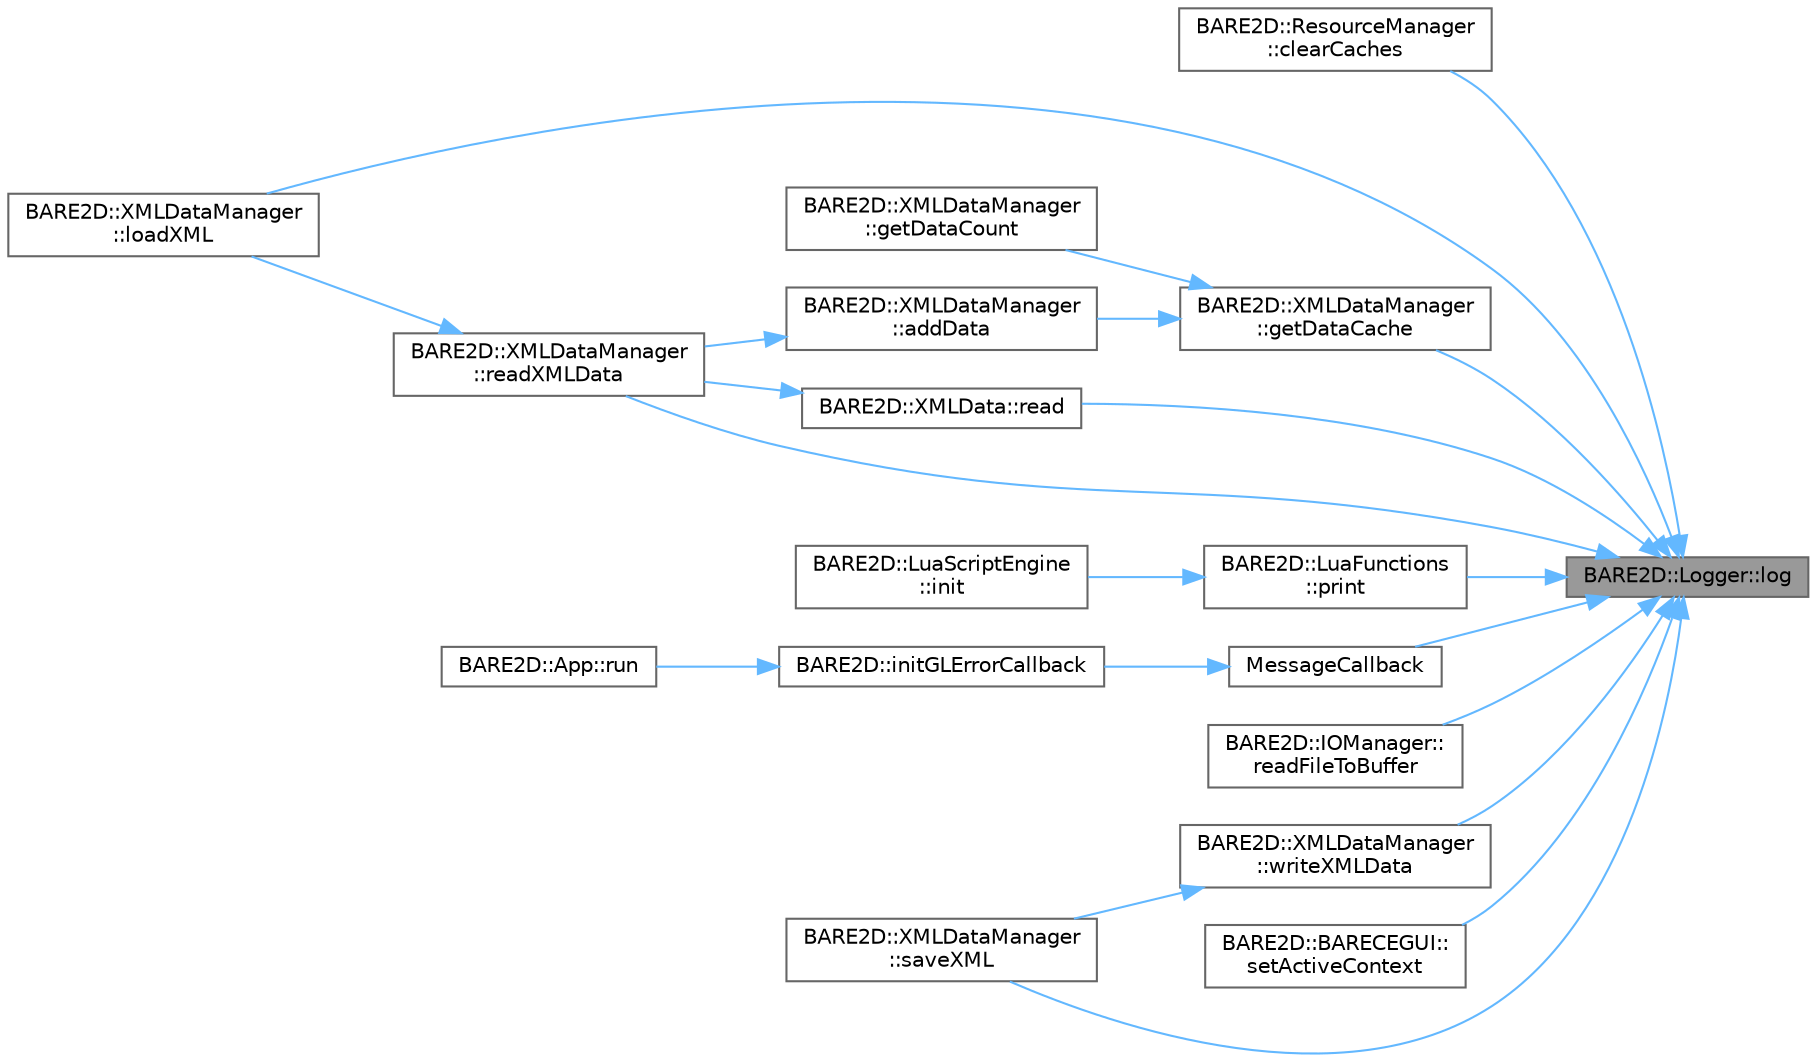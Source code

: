 digraph "BARE2D::Logger::log"
{
 // INTERACTIVE_SVG=YES
 // LATEX_PDF_SIZE
  bgcolor="transparent";
  edge [fontname=Helvetica,fontsize=10,labelfontname=Helvetica,labelfontsize=10];
  node [fontname=Helvetica,fontsize=10,shape=box,height=0.2,width=0.4];
  rankdir="RL";
  Node1 [label="BARE2D::Logger::log",height=0.2,width=0.4,color="gray40", fillcolor="grey60", style="filled", fontcolor="black",tooltip="Logs a message to a file and the terminal."];
  Node1 -> Node2 [dir="back",color="steelblue1",style="solid"];
  Node2 [label="BARE2D::ResourceManager\l::clearCaches",height=0.2,width=0.4,color="grey40", fillcolor="white", style="filled",URL="$class_b_a_r_e2_d_1_1_resource_manager.html#acbc049762c33d9f98ddbc5add7e20174",tooltip="Clears the various caches. This is useful for debugging."];
  Node1 -> Node3 [dir="back",color="steelblue1",style="solid"];
  Node3 [label="BARE2D::XMLDataManager\l::getDataCache",height=0.2,width=0.4,color="grey40", fillcolor="white", style="filled",URL="$class_b_a_r_e2_d_1_1_x_m_l_data_manager.html#aac1a58615a6a568a2f7d0e0f1e8f170c",tooltip="Returns a cache for a certain type of data."];
  Node3 -> Node4 [dir="back",color="steelblue1",style="solid"];
  Node4 [label="BARE2D::XMLDataManager\l::addData",height=0.2,width=0.4,color="grey40", fillcolor="white", style="filled",URL="$class_b_a_r_e2_d_1_1_x_m_l_data_manager.html#ab2c2021b2cb121395139f81735a82d35",tooltip="Adds a piece of data to the cache, in the appropriate sub-cache."];
  Node4 -> Node5 [dir="back",color="steelblue1",style="solid"];
  Node5 [label="BARE2D::XMLDataManager\l::readXMLData",height=0.2,width=0.4,color="grey40", fillcolor="white", style="filled",URL="$class_b_a_r_e2_d_1_1_x_m_l_data_manager.html#a85100a24e685d21a8f2af8f87def391a",tooltip="Reads a single subcache from a single file."];
  Node5 -> Node6 [dir="back",color="steelblue1",style="solid"];
  Node6 [label="BARE2D::XMLDataManager\l::loadXML",height=0.2,width=0.4,color="grey40", fillcolor="white", style="filled",URL="$class_b_a_r_e2_d_1_1_x_m_l_data_manager.html#ac4a9f3f5c2a496e2df493a10df0003d3",tooltip="Loads all of the files from the filepath that end in .xml to the caches. Does not clear caches."];
  Node3 -> Node7 [dir="back",color="steelblue1",style="solid"];
  Node7 [label="BARE2D::XMLDataManager\l::getDataCount",height=0.2,width=0.4,color="grey40", fillcolor="white", style="filled",URL="$class_b_a_r_e2_d_1_1_x_m_l_data_manager.html#ad1eda009d1ee739e4795d954a9fba092",tooltip=" "];
  Node1 -> Node6 [dir="back",color="steelblue1",style="solid"];
  Node1 -> Node8 [dir="back",color="steelblue1",style="solid"];
  Node8 [label="MessageCallback",height=0.2,width=0.4,color="grey40", fillcolor="white", style="filled",URL="$_b_a_r_e_errors_8cpp.html#a76259e93488aa188c59d8b8a80517f74",tooltip=" "];
  Node8 -> Node9 [dir="back",color="steelblue1",style="solid"];
  Node9 [label="BARE2D::initGLErrorCallback",height=0.2,width=0.4,color="grey40", fillcolor="white", style="filled",URL="$namespace_b_a_r_e2_d.html#a2e37a4d16611398b81332bb834395984",tooltip="Initializes the GL Debug Message Callback function, and enables debug output straight from OpenGL."];
  Node9 -> Node10 [dir="back",color="steelblue1",style="solid"];
  Node10 [label="BARE2D::App::run",height=0.2,width=0.4,color="grey40", fillcolor="white", style="filled",URL="$class_b_a_r_e2_d_1_1_app.html#a767c055c78bbf86b34bbd47e4b05ee01",tooltip="Runs the program! Starts the update-draw loop."];
  Node1 -> Node11 [dir="back",color="steelblue1",style="solid"];
  Node11 [label="BARE2D::LuaFunctions\l::print",height=0.2,width=0.4,color="grey40", fillcolor="white", style="filled",URL="$namespace_b_a_r_e2_d_1_1_lua_functions.html#accb5722153e602b5cbb4082f1541c112",tooltip="Uses the Logger to print to the screen and log. Takes one argument, a string to print."];
  Node11 -> Node12 [dir="back",color="steelblue1",style="solid"];
  Node12 [label="BARE2D::LuaScriptEngine\l::init",height=0.2,width=0.4,color="grey40", fillcolor="white", style="filled",URL="$class_b_a_r_e2_d_1_1_lua_script_engine.html#afc202ede3bcd76cf0d38a5cfa6da2e86",tooltip="Initializes the LuaScriptEngine - loads basic modules etc."];
  Node1 -> Node13 [dir="back",color="steelblue1",style="solid"];
  Node13 [label="BARE2D::XMLData::read",height=0.2,width=0.4,color="grey40", fillcolor="white", style="filled",URL="$class_b_a_r_e2_d_1_1_x_m_l_data.html#acf63925319a7b15a53989db54702ea60",tooltip="Reads the entire piece of data from a given XML node."];
  Node13 -> Node5 [dir="back",color="steelblue1",style="solid"];
  Node1 -> Node14 [dir="back",color="steelblue1",style="solid"];
  Node14 [label="BARE2D::IOManager::\lreadFileToBuffer",height=0.2,width=0.4,color="grey40", fillcolor="white", style="filled",URL="$class_b_a_r_e2_d_1_1_i_o_manager.html#a22c857b612a97f087c27d5c0120acc43",tooltip=" "];
  Node1 -> Node5 [dir="back",color="steelblue1",style="solid"];
  Node1 -> Node15 [dir="back",color="steelblue1",style="solid"];
  Node15 [label="BARE2D::XMLDataManager\l::saveXML",height=0.2,width=0.4,color="grey40", fillcolor="white", style="filled",URL="$class_b_a_r_e2_d_1_1_x_m_l_data_manager.html#af9f6c07f0c2cecffd0ffde59174d4621",tooltip="Writes all of the currently cached data to the data's respective files in a folder at filepath...."];
  Node1 -> Node16 [dir="back",color="steelblue1",style="solid"];
  Node16 [label="BARE2D::BARECEGUI::\lsetActiveContext",height=0.2,width=0.4,color="grey40", fillcolor="white", style="filled",URL="$class_b_a_r_e2_d_1_1_b_a_r_e_c_e_g_u_i.html#abda90814bb22fe7f7b64dc8922f29b58",tooltip="Sets the active context."];
  Node1 -> Node17 [dir="back",color="steelblue1",style="solid"];
  Node17 [label="BARE2D::XMLDataManager\l::writeXMLData",height=0.2,width=0.4,color="grey40", fillcolor="white", style="filled",URL="$class_b_a_r_e2_d_1_1_x_m_l_data_manager.html#a64420cd9463430e186035296d982c553",tooltip="Writes a single subcache of data to a single file."];
  Node17 -> Node15 [dir="back",color="steelblue1",style="solid"];
}
